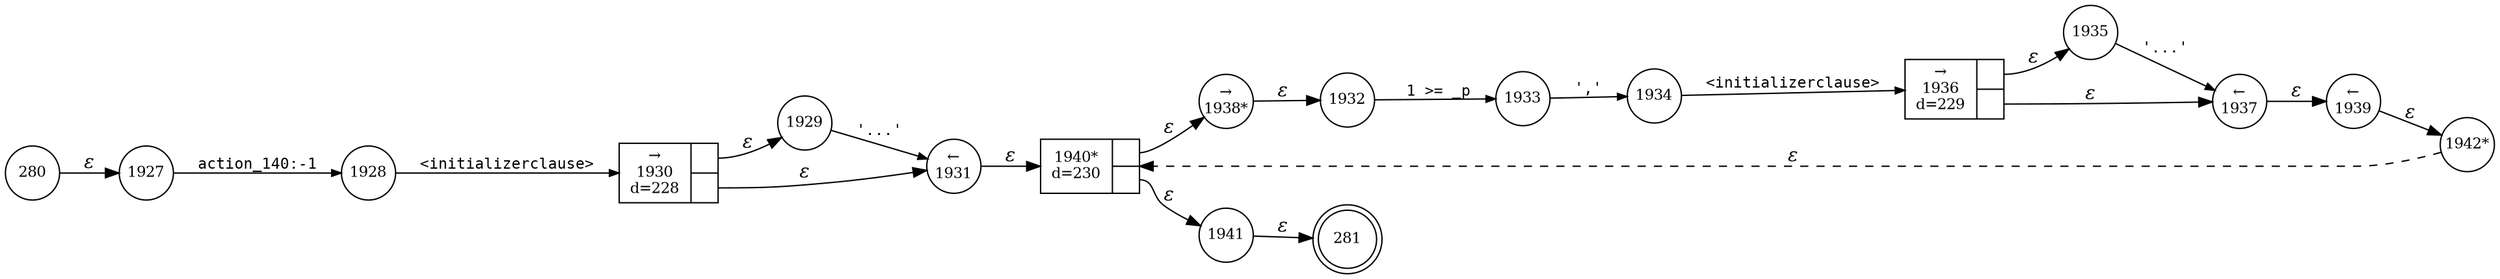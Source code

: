 digraph ATN {
rankdir=LR;
s281[fontsize=11, label="281", shape=doublecircle, fixedsize=true, width=.6];
s1927[fontsize=11,label="1927", shape=circle, fixedsize=true, width=.55, peripheries=1];
s1928[fontsize=11,label="1928", shape=circle, fixedsize=true, width=.55, peripheries=1];
s1929[fontsize=11,label="1929", shape=circle, fixedsize=true, width=.55, peripheries=1];
s1930[fontsize=11,label="{&rarr;\n1930\nd=228|{<p0>|<p1>}}", shape=record, fixedsize=false, peripheries=1];
s1931[fontsize=11,label="&larr;\n1931", shape=circle, fixedsize=true, width=.55, peripheries=1];
s1932[fontsize=11,label="1932", shape=circle, fixedsize=true, width=.55, peripheries=1];
s1933[fontsize=11,label="1933", shape=circle, fixedsize=true, width=.55, peripheries=1];
s1934[fontsize=11,label="1934", shape=circle, fixedsize=true, width=.55, peripheries=1];
s1935[fontsize=11,label="1935", shape=circle, fixedsize=true, width=.55, peripheries=1];
s1936[fontsize=11,label="{&rarr;\n1936\nd=229|{<p0>|<p1>}}", shape=record, fixedsize=false, peripheries=1];
s1937[fontsize=11,label="&larr;\n1937", shape=circle, fixedsize=true, width=.55, peripheries=1];
s1938[fontsize=11,label="&rarr;\n1938*", shape=circle, fixedsize=true, width=.55, peripheries=1];
s1939[fontsize=11,label="&larr;\n1939", shape=circle, fixedsize=true, width=.55, peripheries=1];
s1940[fontsize=11,label="{1940*\nd=230|{<p0>|<p1>}}", shape=record, fixedsize=false, peripheries=1];
s1941[fontsize=11,label="1941", shape=circle, fixedsize=true, width=.55, peripheries=1];
s1942[fontsize=11,label="1942*", shape=circle, fixedsize=true, width=.55, peripheries=1];
s280[fontsize=11,label="280", shape=circle, fixedsize=true, width=.55, peripheries=1];
s280 -> s1927 [fontname="Times-Italic", label="&epsilon;"];
s1927 -> s1928 [fontsize=11, fontname="Courier", arrowsize=.7, label = "action_140:-1", arrowhead = normal];
s1928 -> s1930 [fontsize=11, fontname="Courier", arrowsize=.7, label = "<initializerclause>", arrowhead = normal];
s1930:p0 -> s1929 [fontname="Times-Italic", label="&epsilon;"];
s1930:p1 -> s1931 [fontname="Times-Italic", label="&epsilon;"];
s1929 -> s1931 [fontsize=11, fontname="Courier", arrowsize=.7, label = "'...'", arrowhead = normal];
s1931 -> s1940 [fontname="Times-Italic", label="&epsilon;"];
s1940:p0 -> s1938 [fontname="Times-Italic", label="&epsilon;"];
s1940:p1 -> s1941 [fontname="Times-Italic", label="&epsilon;"];
s1938 -> s1932 [fontname="Times-Italic", label="&epsilon;"];
s1941 -> s281 [fontname="Times-Italic", label="&epsilon;"];
s1932 -> s1933 [fontsize=11, fontname="Courier", arrowsize=.7, label = "1 >= _p", arrowhead = normal];
s1933 -> s1934 [fontsize=11, fontname="Courier", arrowsize=.7, label = "','", arrowhead = normal];
s1934 -> s1936 [fontsize=11, fontname="Courier", arrowsize=.7, label = "<initializerclause>", arrowhead = normal];
s1936:p0 -> s1935 [fontname="Times-Italic", label="&epsilon;"];
s1936:p1 -> s1937 [fontname="Times-Italic", label="&epsilon;"];
s1935 -> s1937 [fontsize=11, fontname="Courier", arrowsize=.7, label = "'...'", arrowhead = normal];
s1937 -> s1939 [fontname="Times-Italic", label="&epsilon;"];
s1939 -> s1942 [fontname="Times-Italic", label="&epsilon;"];
s1942 -> s1940 [fontname="Times-Italic", label="&epsilon;", style="dashed"];
}